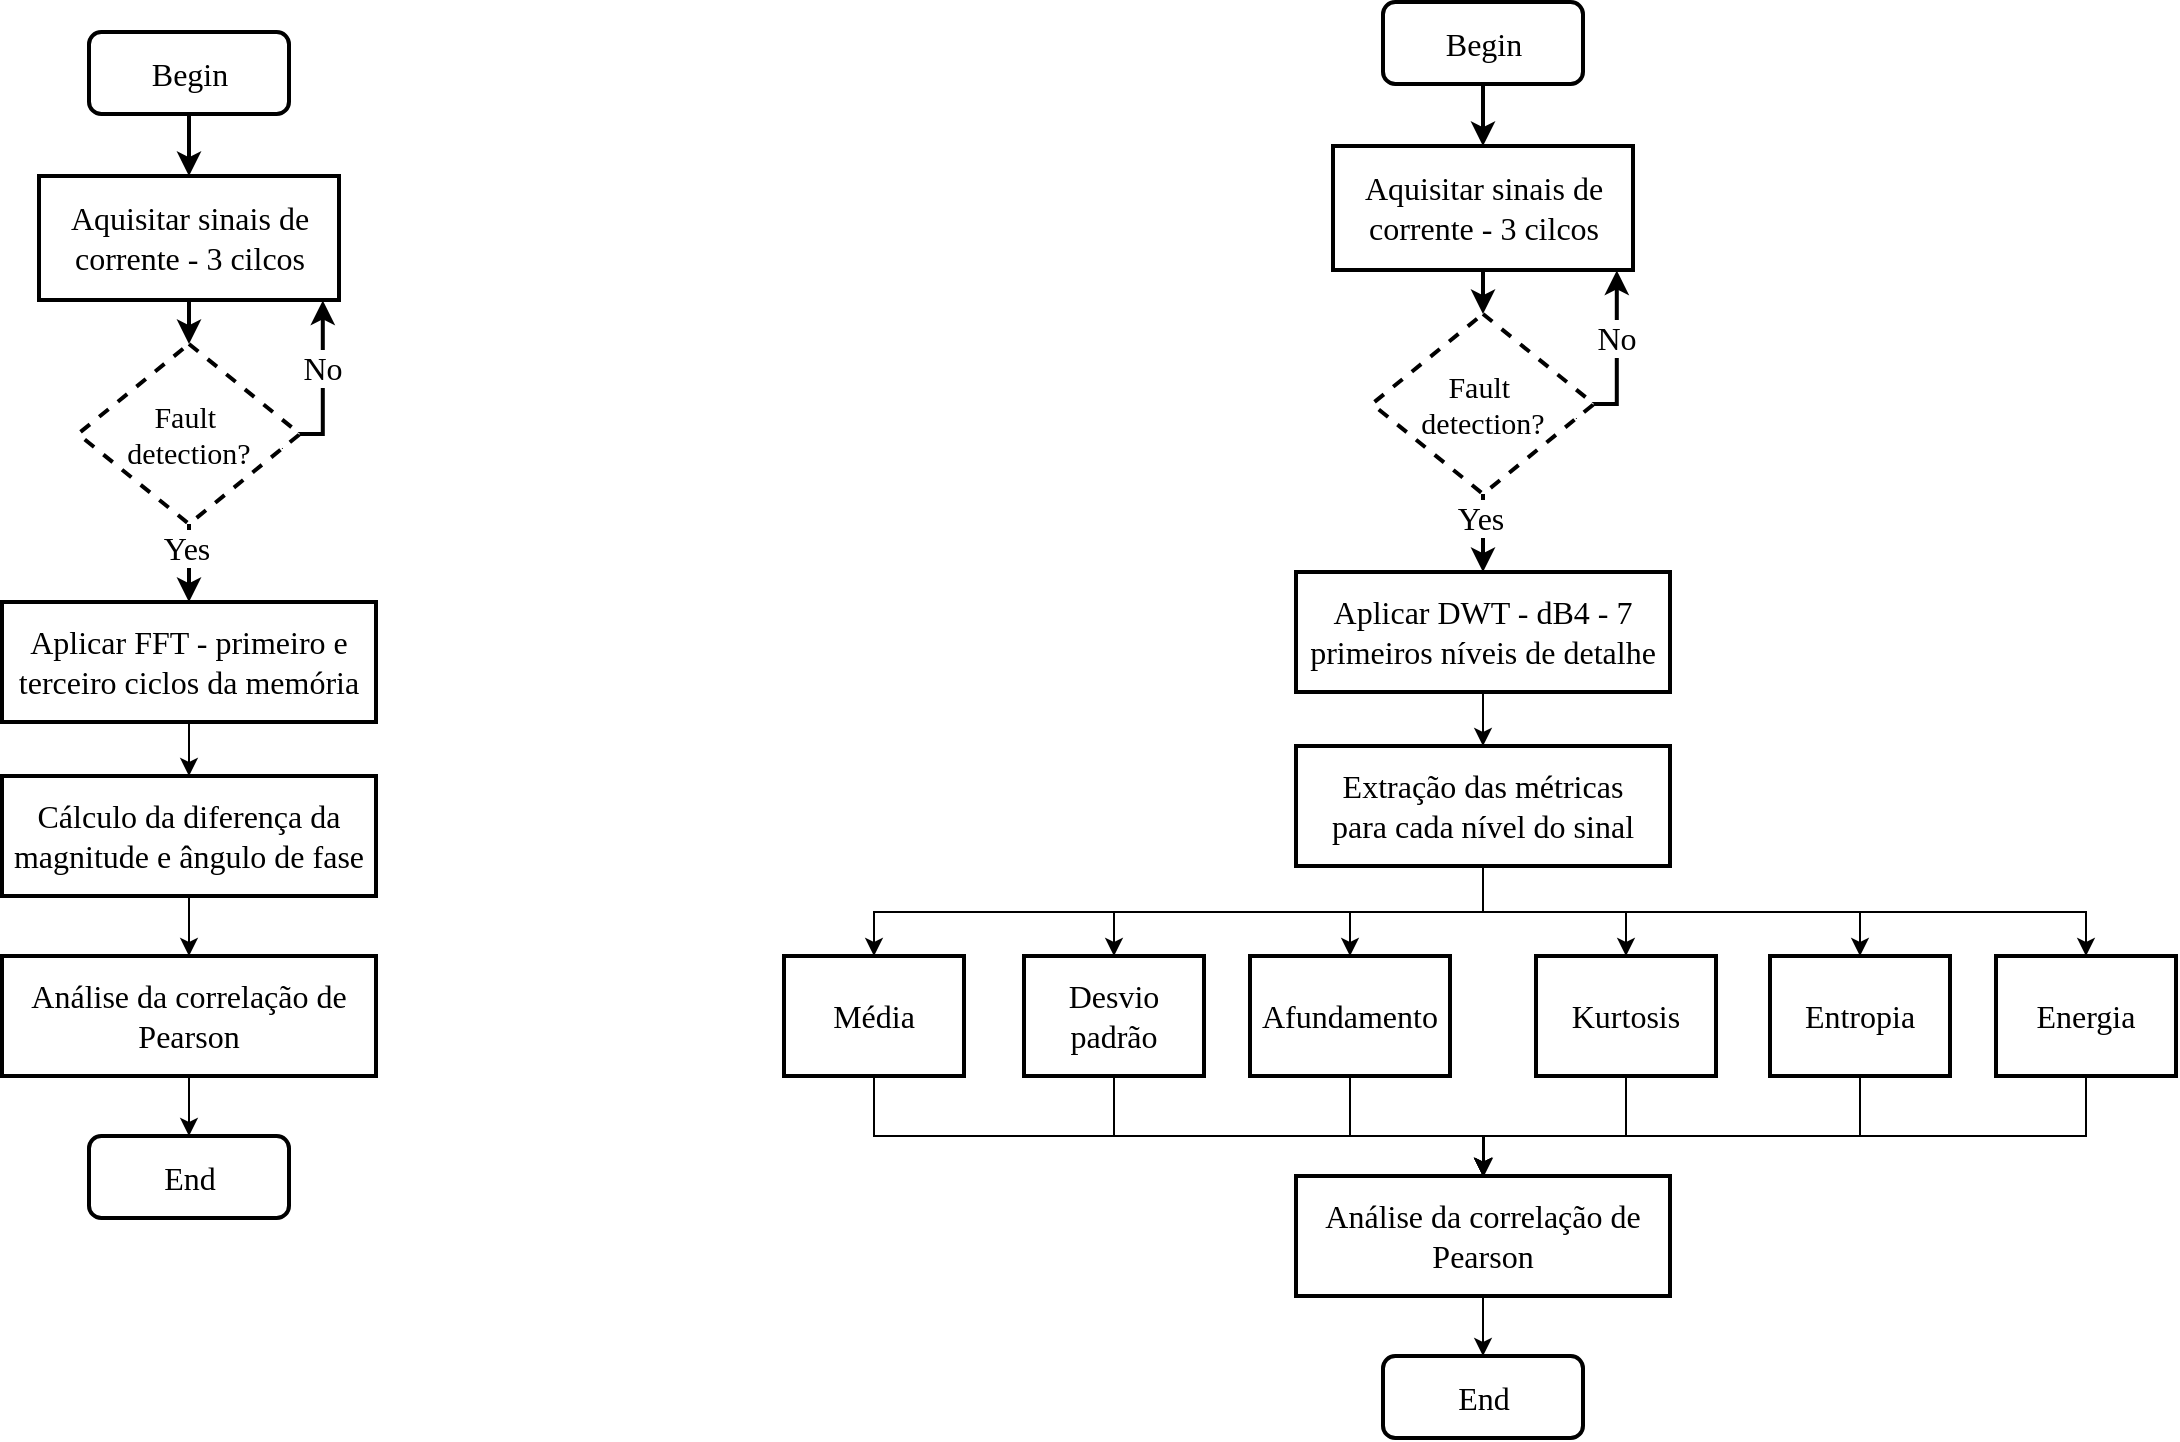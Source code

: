 <mxfile version="24.7.10">
  <diagram name="Página-1" id="yQ8v1cNren07LsfTomJZ">
    <mxGraphModel dx="2253" dy="781" grid="1" gridSize="10" guides="1" tooltips="1" connect="1" arrows="1" fold="1" page="1" pageScale="1" pageWidth="827" pageHeight="1169" math="0" shadow="0">
      <root>
        <mxCell id="0" />
        <mxCell id="1" parent="0" />
        <mxCell id="kVuvTq4CgXJ0VdoKfY_j-1" value="" style="edgeStyle=orthogonalEdgeStyle;rounded=0;orthogonalLoop=1;jettySize=auto;html=1;strokeWidth=2;" edge="1" parent="1" source="kVuvTq4CgXJ0VdoKfY_j-2" target="kVuvTq4CgXJ0VdoKfY_j-9">
          <mxGeometry relative="1" as="geometry" />
        </mxCell>
        <mxCell id="kVuvTq4CgXJ0VdoKfY_j-2" value="&lt;font style=&quot;font-size: 16px;&quot; face=&quot;Times New Roman&quot;&gt;Aquisitar sinais de corrente - 3 cilcos&lt;/font&gt;" style="rounded=0;whiteSpace=wrap;html=1;strokeWidth=2;" vertex="1" parent="1">
          <mxGeometry x="-278.5" y="102" width="150" height="62" as="geometry" />
        </mxCell>
        <mxCell id="kVuvTq4CgXJ0VdoKfY_j-3" value="" style="edgeStyle=orthogonalEdgeStyle;rounded=0;orthogonalLoop=1;jettySize=auto;html=1;strokeWidth=2;" edge="1" parent="1" source="kVuvTq4CgXJ0VdoKfY_j-4" target="kVuvTq4CgXJ0VdoKfY_j-2">
          <mxGeometry relative="1" as="geometry" />
        </mxCell>
        <mxCell id="kVuvTq4CgXJ0VdoKfY_j-4" value="&lt;pre&gt;&lt;font style=&quot;font-weight: normal; font-size: 16px;&quot; face=&quot;Times New Roman&quot;&gt;Begin&lt;/font&gt;&lt;/pre&gt;" style="rounded=1;whiteSpace=wrap;html=1;strokeWidth=2;" vertex="1" parent="1">
          <mxGeometry x="-253.5" y="30" width="100" height="41" as="geometry" />
        </mxCell>
        <mxCell id="kVuvTq4CgXJ0VdoKfY_j-5" value="" style="edgeStyle=orthogonalEdgeStyle;rounded=0;orthogonalLoop=1;jettySize=auto;html=1;strokeWidth=2;" edge="1" parent="1" source="kVuvTq4CgXJ0VdoKfY_j-9" target="kVuvTq4CgXJ0VdoKfY_j-14">
          <mxGeometry relative="1" as="geometry" />
        </mxCell>
        <mxCell id="kVuvTq4CgXJ0VdoKfY_j-6" value="&lt;font style=&quot;font-size: 16px;&quot; face=&quot;Times New Roman&quot;&gt;Yes&lt;/font&gt;" style="edgeLabel;html=1;align=center;verticalAlign=middle;resizable=0;points=[];" vertex="1" connectable="0" parent="kVuvTq4CgXJ0VdoKfY_j-5">
          <mxGeometry x="-0.169" y="1" relative="1" as="geometry">
            <mxPoint x="-3" y="-5" as="offset" />
          </mxGeometry>
        </mxCell>
        <mxCell id="kVuvTq4CgXJ0VdoKfY_j-7" style="edgeStyle=orthogonalEdgeStyle;rounded=0;orthogonalLoop=1;jettySize=auto;html=1;exitX=1;exitY=0.5;exitDx=0;exitDy=0;strokeWidth=2;entryX=0.946;entryY=1.004;entryDx=0;entryDy=0;entryPerimeter=0;" edge="1" parent="1" target="kVuvTq4CgXJ0VdoKfY_j-2">
          <mxGeometry relative="1" as="geometry">
            <mxPoint x="-137" y="174" as="targetPoint" />
            <mxPoint x="-157.5" y="238.5" as="sourcePoint" />
            <Array as="points">
              <mxPoint x="-157.5" y="231" />
              <mxPoint x="-136.5" y="231" />
            </Array>
          </mxGeometry>
        </mxCell>
        <mxCell id="kVuvTq4CgXJ0VdoKfY_j-8" value="&lt;font style=&quot;font-size: 16px;&quot; face=&quot;Times New Roman&quot;&gt;No&lt;/font&gt;" style="edgeLabel;html=1;align=center;verticalAlign=middle;resizable=0;points=[];" vertex="1" connectable="0" parent="kVuvTq4CgXJ0VdoKfY_j-7">
          <mxGeometry x="0.307" y="1" relative="1" as="geometry">
            <mxPoint as="offset" />
          </mxGeometry>
        </mxCell>
        <mxCell id="kVuvTq4CgXJ0VdoKfY_j-9" value="&lt;font face=&quot;Times New Roman&quot; style=&quot;font-size: 15px;&quot;&gt;Fault&amp;nbsp;&lt;/font&gt;&lt;div style=&quot;font-size: 15px;&quot;&gt;&lt;font face=&quot;Times New Roman&quot; style=&quot;font-size: 15px;&quot;&gt;detection&lt;/font&gt;&lt;font face=&quot;Times New Roman&quot; style=&quot;font-size: 15px;&quot;&gt;?&lt;/font&gt;&lt;/div&gt;" style="rhombus;whiteSpace=wrap;html=1;strokeWidth=2;dashed=1;" vertex="1" parent="1">
          <mxGeometry x="-259" y="186" width="111" height="90" as="geometry" />
        </mxCell>
        <mxCell id="kVuvTq4CgXJ0VdoKfY_j-23" value="" style="edgeStyle=orthogonalEdgeStyle;rounded=0;orthogonalLoop=1;jettySize=auto;html=1;" edge="1" parent="1" source="kVuvTq4CgXJ0VdoKfY_j-14" target="kVuvTq4CgXJ0VdoKfY_j-22">
          <mxGeometry relative="1" as="geometry" />
        </mxCell>
        <mxCell id="kVuvTq4CgXJ0VdoKfY_j-14" value="&lt;font face=&quot;Times New Roman&quot;&gt;&lt;span style=&quot;font-size: 16px;&quot;&gt;Aplicar FFT - primeiro e terceiro ciclos da memória&lt;/span&gt;&lt;/font&gt;" style="whiteSpace=wrap;html=1;strokeWidth=2;" vertex="1" parent="1">
          <mxGeometry x="-297" y="315" width="187" height="60" as="geometry" />
        </mxCell>
        <mxCell id="kVuvTq4CgXJ0VdoKfY_j-21" value="&lt;pre&gt;&lt;font style=&quot;font-weight: normal; font-size: 16px;&quot; face=&quot;Times New Roman&quot;&gt;End&lt;/font&gt;&lt;/pre&gt;" style="rounded=1;whiteSpace=wrap;html=1;strokeWidth=2;" vertex="1" parent="1">
          <mxGeometry x="-253.5" y="582" width="100" height="41" as="geometry" />
        </mxCell>
        <mxCell id="kVuvTq4CgXJ0VdoKfY_j-25" value="" style="edgeStyle=orthogonalEdgeStyle;rounded=0;orthogonalLoop=1;jettySize=auto;html=1;" edge="1" parent="1" source="kVuvTq4CgXJ0VdoKfY_j-22" target="kVuvTq4CgXJ0VdoKfY_j-24">
          <mxGeometry relative="1" as="geometry" />
        </mxCell>
        <mxCell id="kVuvTq4CgXJ0VdoKfY_j-22" value="&lt;font face=&quot;Times New Roman&quot;&gt;&lt;span style=&quot;font-size: 16px;&quot;&gt;Cálculo da diferença da magnitude e ângulo de fase&lt;/span&gt;&lt;/font&gt;" style="whiteSpace=wrap;html=1;strokeWidth=2;" vertex="1" parent="1">
          <mxGeometry x="-297" y="402" width="187" height="60" as="geometry" />
        </mxCell>
        <mxCell id="kVuvTq4CgXJ0VdoKfY_j-26" value="" style="edgeStyle=orthogonalEdgeStyle;rounded=0;orthogonalLoop=1;jettySize=auto;html=1;" edge="1" parent="1" source="kVuvTq4CgXJ0VdoKfY_j-24" target="kVuvTq4CgXJ0VdoKfY_j-21">
          <mxGeometry relative="1" as="geometry" />
        </mxCell>
        <mxCell id="kVuvTq4CgXJ0VdoKfY_j-24" value="&lt;font face=&quot;Times New Roman&quot;&gt;&lt;span style=&quot;font-size: 16px;&quot;&gt;Análise da correlação de Pearson&lt;/span&gt;&lt;/font&gt;" style="whiteSpace=wrap;html=1;strokeWidth=2;" vertex="1" parent="1">
          <mxGeometry x="-297" y="492" width="187" height="60" as="geometry" />
        </mxCell>
        <mxCell id="kVuvTq4CgXJ0VdoKfY_j-27" value="" style="edgeStyle=orthogonalEdgeStyle;rounded=0;orthogonalLoop=1;jettySize=auto;html=1;strokeWidth=2;" edge="1" parent="1" source="kVuvTq4CgXJ0VdoKfY_j-28" target="kVuvTq4CgXJ0VdoKfY_j-35">
          <mxGeometry relative="1" as="geometry" />
        </mxCell>
        <mxCell id="kVuvTq4CgXJ0VdoKfY_j-28" value="&lt;font style=&quot;font-size: 16px;&quot; face=&quot;Times New Roman&quot;&gt;Aquisitar sinais de corrente - 3 cilcos&lt;/font&gt;" style="rounded=0;whiteSpace=wrap;html=1;strokeWidth=2;" vertex="1" parent="1">
          <mxGeometry x="368.5" y="87" width="150" height="62" as="geometry" />
        </mxCell>
        <mxCell id="kVuvTq4CgXJ0VdoKfY_j-29" value="" style="edgeStyle=orthogonalEdgeStyle;rounded=0;orthogonalLoop=1;jettySize=auto;html=1;strokeWidth=2;" edge="1" parent="1" source="kVuvTq4CgXJ0VdoKfY_j-30" target="kVuvTq4CgXJ0VdoKfY_j-28">
          <mxGeometry relative="1" as="geometry" />
        </mxCell>
        <mxCell id="kVuvTq4CgXJ0VdoKfY_j-30" value="&lt;pre&gt;&lt;font style=&quot;font-weight: normal; font-size: 16px;&quot; face=&quot;Times New Roman&quot;&gt;Begin&lt;/font&gt;&lt;/pre&gt;" style="rounded=1;whiteSpace=wrap;html=1;strokeWidth=2;" vertex="1" parent="1">
          <mxGeometry x="393.5" y="15" width="100" height="41" as="geometry" />
        </mxCell>
        <mxCell id="kVuvTq4CgXJ0VdoKfY_j-31" value="" style="edgeStyle=orthogonalEdgeStyle;rounded=0;orthogonalLoop=1;jettySize=auto;html=1;strokeWidth=2;" edge="1" parent="1" source="kVuvTq4CgXJ0VdoKfY_j-35" target="kVuvTq4CgXJ0VdoKfY_j-37">
          <mxGeometry relative="1" as="geometry" />
        </mxCell>
        <mxCell id="kVuvTq4CgXJ0VdoKfY_j-32" value="&lt;font style=&quot;font-size: 16px;&quot; face=&quot;Times New Roman&quot;&gt;Yes&lt;/font&gt;" style="edgeLabel;html=1;align=center;verticalAlign=middle;resizable=0;points=[];" vertex="1" connectable="0" parent="kVuvTq4CgXJ0VdoKfY_j-31">
          <mxGeometry x="-0.169" y="1" relative="1" as="geometry">
            <mxPoint x="-3" y="-5" as="offset" />
          </mxGeometry>
        </mxCell>
        <mxCell id="kVuvTq4CgXJ0VdoKfY_j-33" style="edgeStyle=orthogonalEdgeStyle;rounded=0;orthogonalLoop=1;jettySize=auto;html=1;exitX=1;exitY=0.5;exitDx=0;exitDy=0;strokeWidth=2;entryX=0.946;entryY=1.004;entryDx=0;entryDy=0;entryPerimeter=0;" edge="1" parent="1" target="kVuvTq4CgXJ0VdoKfY_j-28">
          <mxGeometry relative="1" as="geometry">
            <mxPoint x="510" y="159" as="targetPoint" />
            <mxPoint x="489.5" y="223.5" as="sourcePoint" />
            <Array as="points">
              <mxPoint x="489.5" y="216" />
              <mxPoint x="510.5" y="216" />
            </Array>
          </mxGeometry>
        </mxCell>
        <mxCell id="kVuvTq4CgXJ0VdoKfY_j-34" value="&lt;font style=&quot;font-size: 16px;&quot; face=&quot;Times New Roman&quot;&gt;No&lt;/font&gt;" style="edgeLabel;html=1;align=center;verticalAlign=middle;resizable=0;points=[];" vertex="1" connectable="0" parent="kVuvTq4CgXJ0VdoKfY_j-33">
          <mxGeometry x="0.307" y="1" relative="1" as="geometry">
            <mxPoint as="offset" />
          </mxGeometry>
        </mxCell>
        <mxCell id="kVuvTq4CgXJ0VdoKfY_j-35" value="&lt;font face=&quot;Times New Roman&quot; style=&quot;font-size: 15px;&quot;&gt;Fault&amp;nbsp;&lt;/font&gt;&lt;div style=&quot;font-size: 15px;&quot;&gt;&lt;font face=&quot;Times New Roman&quot; style=&quot;font-size: 15px;&quot;&gt;detection&lt;/font&gt;&lt;font face=&quot;Times New Roman&quot; style=&quot;font-size: 15px;&quot;&gt;?&lt;/font&gt;&lt;/div&gt;" style="rhombus;whiteSpace=wrap;html=1;strokeWidth=2;dashed=1;" vertex="1" parent="1">
          <mxGeometry x="388" y="171" width="111" height="90" as="geometry" />
        </mxCell>
        <mxCell id="kVuvTq4CgXJ0VdoKfY_j-36" value="" style="edgeStyle=orthogonalEdgeStyle;rounded=0;orthogonalLoop=1;jettySize=auto;html=1;" edge="1" parent="1" source="kVuvTq4CgXJ0VdoKfY_j-37" target="kVuvTq4CgXJ0VdoKfY_j-40">
          <mxGeometry relative="1" as="geometry" />
        </mxCell>
        <mxCell id="kVuvTq4CgXJ0VdoKfY_j-37" value="&lt;font face=&quot;Times New Roman&quot;&gt;&lt;span style=&quot;font-size: 16px;&quot;&gt;Aplicar DWT - dB4 - 7 primeiros níveis de detalhe&lt;/span&gt;&lt;/font&gt;" style="whiteSpace=wrap;html=1;strokeWidth=2;" vertex="1" parent="1">
          <mxGeometry x="350" y="300" width="187" height="60" as="geometry" />
        </mxCell>
        <mxCell id="kVuvTq4CgXJ0VdoKfY_j-38" value="&lt;pre&gt;&lt;font style=&quot;font-weight: normal; font-size: 16px;&quot; face=&quot;Times New Roman&quot;&gt;End&lt;/font&gt;&lt;/pre&gt;" style="rounded=1;whiteSpace=wrap;html=1;strokeWidth=2;" vertex="1" parent="1">
          <mxGeometry x="393.5" y="692" width="100" height="41" as="geometry" />
        </mxCell>
        <mxCell id="kVuvTq4CgXJ0VdoKfY_j-49" style="edgeStyle=orthogonalEdgeStyle;rounded=0;orthogonalLoop=1;jettySize=auto;html=1;" edge="1" parent="1" source="kVuvTq4CgXJ0VdoKfY_j-40" target="kVuvTq4CgXJ0VdoKfY_j-43">
          <mxGeometry relative="1" as="geometry">
            <Array as="points">
              <mxPoint x="444" y="470" />
              <mxPoint x="139" y="470" />
            </Array>
          </mxGeometry>
        </mxCell>
        <mxCell id="kVuvTq4CgXJ0VdoKfY_j-50" style="edgeStyle=orthogonalEdgeStyle;rounded=0;orthogonalLoop=1;jettySize=auto;html=1;entryX=0.5;entryY=0;entryDx=0;entryDy=0;" edge="1" parent="1" source="kVuvTq4CgXJ0VdoKfY_j-40" target="kVuvTq4CgXJ0VdoKfY_j-44">
          <mxGeometry relative="1" as="geometry">
            <Array as="points">
              <mxPoint x="444" y="470" />
              <mxPoint x="259" y="470" />
            </Array>
          </mxGeometry>
        </mxCell>
        <mxCell id="kVuvTq4CgXJ0VdoKfY_j-51" style="edgeStyle=orthogonalEdgeStyle;rounded=0;orthogonalLoop=1;jettySize=auto;html=1;entryX=0.5;entryY=0;entryDx=0;entryDy=0;" edge="1" parent="1" source="kVuvTq4CgXJ0VdoKfY_j-40" target="kVuvTq4CgXJ0VdoKfY_j-45">
          <mxGeometry relative="1" as="geometry">
            <Array as="points">
              <mxPoint x="444" y="470" />
              <mxPoint x="377" y="470" />
            </Array>
          </mxGeometry>
        </mxCell>
        <mxCell id="kVuvTq4CgXJ0VdoKfY_j-52" style="edgeStyle=orthogonalEdgeStyle;rounded=0;orthogonalLoop=1;jettySize=auto;html=1;entryX=0.5;entryY=0;entryDx=0;entryDy=0;" edge="1" parent="1" source="kVuvTq4CgXJ0VdoKfY_j-40" target="kVuvTq4CgXJ0VdoKfY_j-46">
          <mxGeometry relative="1" as="geometry">
            <Array as="points">
              <mxPoint x="444" y="470" />
              <mxPoint x="515" y="470" />
            </Array>
          </mxGeometry>
        </mxCell>
        <mxCell id="kVuvTq4CgXJ0VdoKfY_j-53" style="edgeStyle=orthogonalEdgeStyle;rounded=0;orthogonalLoop=1;jettySize=auto;html=1;entryX=0.5;entryY=0;entryDx=0;entryDy=0;" edge="1" parent="1" source="kVuvTq4CgXJ0VdoKfY_j-40" target="kVuvTq4CgXJ0VdoKfY_j-47">
          <mxGeometry relative="1" as="geometry">
            <Array as="points">
              <mxPoint x="444" y="470" />
              <mxPoint x="632" y="470" />
            </Array>
          </mxGeometry>
        </mxCell>
        <mxCell id="kVuvTq4CgXJ0VdoKfY_j-54" style="edgeStyle=orthogonalEdgeStyle;rounded=0;orthogonalLoop=1;jettySize=auto;html=1;entryX=0.5;entryY=0;entryDx=0;entryDy=0;" edge="1" parent="1" source="kVuvTq4CgXJ0VdoKfY_j-40" target="kVuvTq4CgXJ0VdoKfY_j-48">
          <mxGeometry relative="1" as="geometry">
            <Array as="points">
              <mxPoint x="444" y="470" />
              <mxPoint x="745" y="470" />
            </Array>
          </mxGeometry>
        </mxCell>
        <mxCell id="kVuvTq4CgXJ0VdoKfY_j-40" value="&lt;font face=&quot;Times New Roman&quot;&gt;&lt;span style=&quot;font-size: 16px;&quot;&gt;Extração das métricas&lt;/span&gt;&lt;/font&gt;&lt;div&gt;&lt;font face=&quot;Times New Roman&quot;&gt;&lt;span style=&quot;font-size: 16px;&quot;&gt;para cada nível do sinal&lt;/span&gt;&lt;/font&gt;&lt;/div&gt;" style="whiteSpace=wrap;html=1;strokeWidth=2;" vertex="1" parent="1">
          <mxGeometry x="350" y="387" width="187" height="60" as="geometry" />
        </mxCell>
        <mxCell id="kVuvTq4CgXJ0VdoKfY_j-41" value="" style="edgeStyle=orthogonalEdgeStyle;rounded=0;orthogonalLoop=1;jettySize=auto;html=1;" edge="1" parent="1" source="kVuvTq4CgXJ0VdoKfY_j-42" target="kVuvTq4CgXJ0VdoKfY_j-38">
          <mxGeometry relative="1" as="geometry" />
        </mxCell>
        <mxCell id="kVuvTq4CgXJ0VdoKfY_j-42" value="&lt;font face=&quot;Times New Roman&quot;&gt;&lt;span style=&quot;font-size: 16px;&quot;&gt;Análise da correlação de Pearson&lt;/span&gt;&lt;/font&gt;" style="whiteSpace=wrap;html=1;strokeWidth=2;" vertex="1" parent="1">
          <mxGeometry x="350" y="602" width="187" height="60" as="geometry" />
        </mxCell>
        <mxCell id="kVuvTq4CgXJ0VdoKfY_j-56" style="edgeStyle=orthogonalEdgeStyle;rounded=0;orthogonalLoop=1;jettySize=auto;html=1;entryX=0.5;entryY=0;entryDx=0;entryDy=0;" edge="1" parent="1" source="kVuvTq4CgXJ0VdoKfY_j-43" target="kVuvTq4CgXJ0VdoKfY_j-42">
          <mxGeometry relative="1" as="geometry">
            <Array as="points">
              <mxPoint x="139" y="582" />
              <mxPoint x="444" y="582" />
            </Array>
          </mxGeometry>
        </mxCell>
        <mxCell id="kVuvTq4CgXJ0VdoKfY_j-43" value="&lt;font face=&quot;Times New Roman&quot;&gt;&lt;span style=&quot;font-size: 16px;&quot;&gt;Média&lt;/span&gt;&lt;/font&gt;" style="whiteSpace=wrap;html=1;strokeWidth=2;" vertex="1" parent="1">
          <mxGeometry x="94" y="492" width="90" height="60" as="geometry" />
        </mxCell>
        <mxCell id="kVuvTq4CgXJ0VdoKfY_j-57" style="edgeStyle=orthogonalEdgeStyle;rounded=0;orthogonalLoop=1;jettySize=auto;html=1;entryX=0.5;entryY=0;entryDx=0;entryDy=0;" edge="1" parent="1" source="kVuvTq4CgXJ0VdoKfY_j-44" target="kVuvTq4CgXJ0VdoKfY_j-42">
          <mxGeometry relative="1" as="geometry">
            <Array as="points">
              <mxPoint x="259" y="582" />
              <mxPoint x="444" y="582" />
            </Array>
          </mxGeometry>
        </mxCell>
        <mxCell id="kVuvTq4CgXJ0VdoKfY_j-44" value="&lt;font face=&quot;Times New Roman&quot;&gt;&lt;span style=&quot;font-size: 16px;&quot;&gt;Desvio padrão&lt;/span&gt;&lt;/font&gt;" style="whiteSpace=wrap;html=1;strokeWidth=2;" vertex="1" parent="1">
          <mxGeometry x="214" y="492" width="90" height="60" as="geometry" />
        </mxCell>
        <mxCell id="kVuvTq4CgXJ0VdoKfY_j-58" style="edgeStyle=orthogonalEdgeStyle;rounded=0;orthogonalLoop=1;jettySize=auto;html=1;" edge="1" parent="1" source="kVuvTq4CgXJ0VdoKfY_j-45" target="kVuvTq4CgXJ0VdoKfY_j-42">
          <mxGeometry relative="1" as="geometry">
            <Array as="points">
              <mxPoint x="377" y="582" />
              <mxPoint x="444" y="582" />
            </Array>
          </mxGeometry>
        </mxCell>
        <mxCell id="kVuvTq4CgXJ0VdoKfY_j-45" value="&lt;font face=&quot;Times New Roman&quot;&gt;&lt;span style=&quot;font-size: 16px;&quot;&gt;Afundamento&lt;/span&gt;&lt;/font&gt;" style="whiteSpace=wrap;html=1;strokeWidth=2;" vertex="1" parent="1">
          <mxGeometry x="327" y="492" width="100" height="60" as="geometry" />
        </mxCell>
        <mxCell id="kVuvTq4CgXJ0VdoKfY_j-59" style="edgeStyle=orthogonalEdgeStyle;rounded=0;orthogonalLoop=1;jettySize=auto;html=1;entryX=0.5;entryY=0;entryDx=0;entryDy=0;" edge="1" parent="1" source="kVuvTq4CgXJ0VdoKfY_j-46" target="kVuvTq4CgXJ0VdoKfY_j-42">
          <mxGeometry relative="1" as="geometry">
            <Array as="points">
              <mxPoint x="515" y="582" />
              <mxPoint x="444" y="582" />
            </Array>
          </mxGeometry>
        </mxCell>
        <mxCell id="kVuvTq4CgXJ0VdoKfY_j-46" value="&lt;font face=&quot;Times New Roman&quot;&gt;&lt;span style=&quot;font-size: 16px;&quot;&gt;Kurtosis&lt;/span&gt;&lt;/font&gt;" style="whiteSpace=wrap;html=1;strokeWidth=2;" vertex="1" parent="1">
          <mxGeometry x="470" y="492" width="90" height="60" as="geometry" />
        </mxCell>
        <mxCell id="kVuvTq4CgXJ0VdoKfY_j-60" style="edgeStyle=orthogonalEdgeStyle;rounded=0;orthogonalLoop=1;jettySize=auto;html=1;entryX=0.5;entryY=0;entryDx=0;entryDy=0;" edge="1" parent="1" source="kVuvTq4CgXJ0VdoKfY_j-47" target="kVuvTq4CgXJ0VdoKfY_j-42">
          <mxGeometry relative="1" as="geometry">
            <Array as="points">
              <mxPoint x="632" y="582" />
              <mxPoint x="444" y="582" />
            </Array>
          </mxGeometry>
        </mxCell>
        <mxCell id="kVuvTq4CgXJ0VdoKfY_j-47" value="&lt;font face=&quot;Times New Roman&quot;&gt;&lt;span style=&quot;font-size: 16px;&quot;&gt;Entropia&lt;/span&gt;&lt;/font&gt;" style="whiteSpace=wrap;html=1;strokeWidth=2;" vertex="1" parent="1">
          <mxGeometry x="587" y="492" width="90" height="60" as="geometry" />
        </mxCell>
        <mxCell id="kVuvTq4CgXJ0VdoKfY_j-61" style="edgeStyle=orthogonalEdgeStyle;rounded=0;orthogonalLoop=1;jettySize=auto;html=1;entryX=0.5;entryY=0;entryDx=0;entryDy=0;" edge="1" parent="1" source="kVuvTq4CgXJ0VdoKfY_j-48" target="kVuvTq4CgXJ0VdoKfY_j-42">
          <mxGeometry relative="1" as="geometry">
            <Array as="points">
              <mxPoint x="745" y="582" />
              <mxPoint x="444" y="582" />
            </Array>
          </mxGeometry>
        </mxCell>
        <mxCell id="kVuvTq4CgXJ0VdoKfY_j-48" value="&lt;font face=&quot;Times New Roman&quot;&gt;&lt;span style=&quot;font-size: 16px;&quot;&gt;Energia&lt;/span&gt;&lt;/font&gt;" style="whiteSpace=wrap;html=1;strokeWidth=2;" vertex="1" parent="1">
          <mxGeometry x="700" y="492" width="90" height="60" as="geometry" />
        </mxCell>
      </root>
    </mxGraphModel>
  </diagram>
</mxfile>
